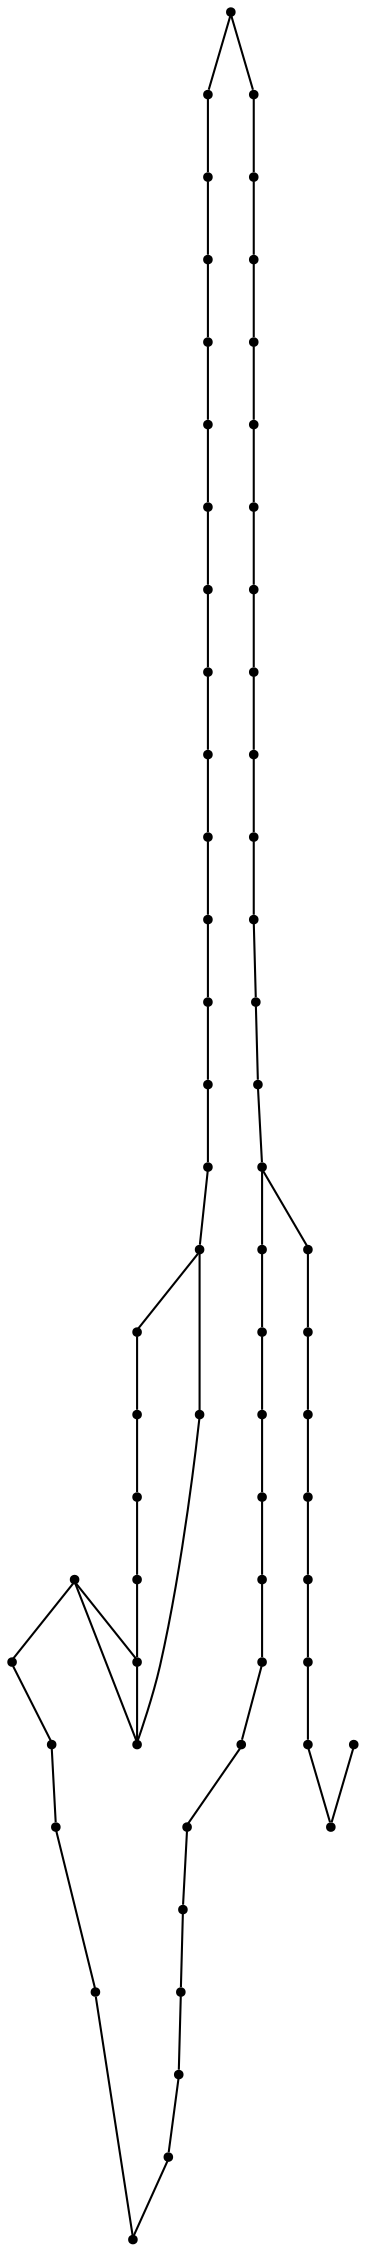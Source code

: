graph {
  node [shape=point,comment="{\"directed\":false,\"doi\":\"10.1007/11618058_3\",\"figure\":\"1 (5)\"}"]

  v0 [pos="1581.1024890988374,2193.5006439685812"]
  v1 [pos="1580.878429324128,2213.1005585193625"]
  v2 [pos="1579.0593386627907,2233.149526516596"]
  v3 [pos="1579.7365734011628,2174.755730231602"]
  v4 [pos="1575.6545648619185,2253.2371501127873"]
  v5 [pos="1576.8172465479652,2157.246396938959"]
  v6 [pos="1572.3966206395348,2141.3246134916935"]
  v7 [pos="1570.7005450581396,2272.943367560704"]
  v8 [pos="1566.5497638081395,2127.3131032784772"]
  v9 [pos="1564.2535247093024,2291.863121589024"]
  v10 [pos="1559.3691678779069,2115.4870331287375"]
  v11 [pos="1556.3968068677323,2309.595423936843"]
  v12 [pos="1550.9676417151163,2106.0797353585554"]
  v13 [pos="1551.704237827035,2323.1766362984968"]
  v14 [pos="1547.229433139535,2325.7672607898703"]
  v15 [pos="1553.5837390988372,2296.4714666207624"]
  v16 [pos="1552.5565361555232,2280.712125698725"]
  v17 [pos="1550.2436046511627,2263.750582933425"]
  v18 [pos="1548.8162291061049,2333.6141884326926"]
  v19 [pos="1546.687645348837,2245.9286987781516"]
  v20 [pos="1541.4742732558136,2099.271454413731"]
  v21 [pos="1544.6759084302325,2341.841218868891"]
  v22 [pos="1536.872351925872,2340.0349597136174"]
  v23 [pos="1541.9524391351742,2227.60797937711"]
  v24 [pos="1539.347787972384,2347.7141042550397"]
  v25 [pos="1536.1222429142442,2209.1672877470646"]
  v26 [pos="1531.0253997093023,2095.187121629714"]
  v27 [pos="1532.9100835755817,2351.1464416980734"]
  v28 [pos="1525.4660655886626,2352.0964284737897"]
  v29 [pos="1529.2938726380817,2190.9922897815695"]
  v30 [pos="1519.7784702034883,2093.896482388178"]
  v31 [pos="1521.5872274709302,2173.471448818842"]
  v32 [pos="1505.7217478197674,2362.6422862211857"]
  v33 [pos="1513.1315225290698,2156.976697842279"]
  v34 [pos="1507.8961164607558,2095.4130788644147"]
  v35 [pos="1482.9102243822674,2106.621422370274"]
  v36 [pos="1495.5489825581392,2099.688082933425"]
  v37 [pos="1485.3752952398254,2370.5224335193625"]
  v38 [pos="1464.7234511264535,2375.6006220976506"]
  v39 [pos="1461.0967478197674,2100.9537359078718"]
  v40 [pos="1444.071734193314,2377.787047624587"]
  v41 [pos="1439.4979832848837,2097.9183177153263"]
  v42 [pos="1423.7273800872092,2377.058917284011"]
  v43 [pos="1418.4430414244189,2097.596484422683"]
  v44 [pos="1403.994476744186,2373.445413510004"]
  v45 [pos="1398.243386627907,2100.0048299630475"]
  v46 [pos="1385.1701489825582,2367.0380890369406"]
  v47 [pos="1379.198273982558,2105.116269985834"]
  v48 [pos="1367.537754360465,2357.9808215300236"]
  v49 [pos="1361.5876589752907,2112.8423035144797"]
  v50 [pos="1351.3670103561046,2346.4714666207624"]
  v51 [pos="1345.6742959665696,2123.039116462071"]
  v52 [pos="1336.9038835392441,2332.7547689278913"]
  v53 [pos="1331.6842160247093,2135.5182627836857"]
  v54 [pos="1324.376503452035,2317.1204229195905"]
  v55 [pos="1319.821543422965,2150.0422775745383"]
  v56 [pos="1313.977707122093,2299.8891810576115"]
  v57 [pos="1310.2552053052325,2166.3256307442975"]
  v58 [pos="1305.876199127907,2281.4204514026633"]
  v59 [pos="1303.1174055232557,2184.0538005034123"]
  v60 [pos="1300.2001453488372,2262.0881378650656"]
  v61 [pos="1298.504069767442,2202.874563137689"]
  v62 [pos="1297.0454396802324,2242.2870616118107"]
  v63 [pos="1296.4745276162791,2222.416239976882"]

  v0 -- v1 [id="-1",pos="1581.1024890988374,2193.5006439685812 1580.878429324128,2213.1005585193625 1580.878429324128,2213.1005585193625 1580.878429324128,2213.1005585193625"]
  v63 -- v61 [id="-3",pos="1296.4745276162791,2222.416239976882 1298.504069767442,2202.874563137689 1298.504069767442,2202.874563137689 1298.504069767442,2202.874563137689"]
  v62 -- v63 [id="-4",pos="1297.0454396802324,2242.2870616118107 1296.4745276162791,2222.416239976882 1296.4745276162791,2222.416239976882 1296.4745276162791,2222.416239976882"]
  v62 -- v60 [id="-9",pos="1297.0454396802324,2242.2870616118107 1300.2001453488372,2262.0881378650656 1300.2001453488372,2262.0881378650656 1300.2001453488372,2262.0881378650656"]
  v61 -- v59 [id="-11",pos="1298.504069767442,2202.874563137689 1303.1174055232557,2184.0538005034123 1303.1174055232557,2184.0538005034123 1303.1174055232557,2184.0538005034123"]
  v60 -- v58 [id="-17",pos="1300.2001453488372,2262.0881378650656 1305.876199127907,2281.4204514026633 1305.876199127907,2281.4204514026633 1305.876199127907,2281.4204514026633"]
  v59 -- v57 [id="-20",pos="1303.1174055232557,2184.0538005034123 1310.2552053052325,2166.3256307442975 1310.2552053052325,2166.3256307442975 1310.2552053052325,2166.3256307442975"]
  v58 -- v56 [id="-25",pos="1305.876199127907,2281.4204514026633 1313.977707122093,2299.8891810576115 1313.977707122093,2299.8891810576115 1313.977707122093,2299.8891810576115"]
  v57 -- v55 [id="-28",pos="1310.2552053052325,2166.3256307442975 1319.821543422965,2150.0422775745383 1319.821543422965,2150.0422775745383 1319.821543422965,2150.0422775745383"]
  v56 -- v54 [id="-33",pos="1313.977707122093,2299.8891810576115 1324.376503452035,2317.1204229195905 1324.376503452035,2317.1204229195905 1324.376503452035,2317.1204229195905"]
  v55 -- v53 [id="-36",pos="1319.821543422965,2150.0422775745383 1331.6842160247093,2135.5182627836857 1331.6842160247093,2135.5182627836857 1331.6842160247093,2135.5182627836857"]
  v54 -- v52 [id="-41",pos="1324.376503452035,2317.1204229195905 1336.9038835392441,2332.7547689278913 1336.9038835392441,2332.7547689278913 1336.9038835392441,2332.7547689278913"]
  v53 -- v51 [id="-44",pos="1331.6842160247093,2135.5182627836857 1345.6742959665696,2123.039116462071 1345.6742959665696,2123.039116462071 1345.6742959665696,2123.039116462071"]
  v52 -- v50 [id="-49",pos="1336.9038835392441,2332.7547689278913 1351.3670103561046,2346.4714666207624 1351.3670103561046,2346.4714666207624 1351.3670103561046,2346.4714666207624"]
  v51 -- v49 [id="-52",pos="1345.6742959665696,2123.039116462071 1361.5876589752907,2112.8423035144797 1361.5876589752907,2112.8423035144797 1361.5876589752907,2112.8423035144797"]
  v50 -- v48 [id="-57",pos="1351.3670103561046,2346.4714666207624 1367.537754360465,2357.9808215300236 1367.537754360465,2357.9808215300236 1367.537754360465,2357.9808215300236"]
  v49 -- v47 [id="-60",pos="1361.5876589752907,2112.8423035144797 1379.198273982558,2105.116269985834 1379.198273982558,2105.116269985834 1379.198273982558,2105.116269985834"]
  v48 -- v46 [id="-65",pos="1367.537754360465,2357.9808215300236 1385.1701489825582,2367.0380890369406 1385.1701489825582,2367.0380890369406 1385.1701489825582,2367.0380890369406"]
  v47 -- v45 [id="-68",pos="1379.198273982558,2105.116269985834 1398.243386627907,2100.0048299630475 1398.243386627907,2100.0048299630475 1398.243386627907,2100.0048299630475"]
  v46 -- v44 [id="-73",pos="1385.1701489825582,2367.0380890369406 1403.994476744186,2373.445413510004 1403.994476744186,2373.445413510004 1403.994476744186,2373.445413510004"]
  v45 -- v43 [id="-76",pos="1398.243386627907,2100.0048299630475 1418.4430414244189,2097.596484422683 1418.4430414244189,2097.596484422683 1418.4430414244189,2097.596484422683"]
  v44 -- v42 [id="-81",pos="1403.994476744186,2373.445413510004 1423.7273800872092,2377.058917284011 1423.7273800872092,2377.058917284011 1423.7273800872092,2377.058917284011"]
  v43 -- v41 [id="-85",pos="1418.4430414244189,2097.596484422683 1439.4979832848837,2097.9183177153263 1439.4979832848837,2097.9183177153263 1439.4979832848837,2097.9183177153263"]
  v42 -- v40 [id="-89",pos="1423.7273800872092,2377.058917284011 1444.071734193314,2377.787047624587 1444.071734193314,2377.787047624587 1444.071734193314,2377.787047624587"]
  v41 -- v39 [id="-93",pos="1439.4979832848837,2097.9183177153263 1461.0967478197674,2100.9537359078718 1461.0967478197674,2100.9537359078718 1461.0967478197674,2100.9537359078718"]
  v40 -- v38 [id="-96",pos="1444.071734193314,2377.787047624587 1464.7234511264535,2375.6006220976506 1464.7234511264535,2375.6006220976506 1464.7234511264535,2375.6006220976506"]
  v39 -- v35 [id="-103",pos="1461.0967478197674,2100.9537359078718 1482.9102243822674,2106.621422370274 1482.9102243822674,2106.621422370274 1482.9102243822674,2106.621422370274"]
  v38 -- v37 [id="-104",pos="1464.7234511264535,2375.6006220976506 1485.3752952398254,2370.5224335193625 1485.3752952398254,2370.5224335193625 1485.3752952398254,2370.5224335193625"]
  v35 -- v33 [id="-111",pos="1482.9102243822674,2106.621422370274 1513.1315225290698,2156.976697842279 1513.1315225290698,2156.976697842279 1513.1315225290698,2156.976697842279"]
  v35 -- v36 [id="-112",pos="1482.9102243822674,2106.621422370274 1495.5489825581392,2099.688082933425 1495.5489825581392,2099.688082933425 1495.5489825581392,2099.688082933425"]
  v37 -- v32 [id="-114",pos="1485.3752952398254,2370.5224335193625 1505.7217478197674,2362.6422862211857 1505.7217478197674,2362.6422862211857 1505.7217478197674,2362.6422862211857"]
  v36 -- v34 [id="-118",pos="1495.5489825581392,2099.688082933425 1507.8961164607558,2095.4130788644147 1507.8961164607558,2095.4130788644147 1507.8961164607558,2095.4130788644147"]
  v32 -- v28 [id="-124",pos="1505.7217478197674,2362.6422862211857 1525.4660655886626,2352.0964284737897 1525.4660655886626,2352.0964284737897 1525.4660655886626,2352.0964284737897"]
  v34 -- v30 [id="-126",pos="1507.8961164607558,2095.4130788644147 1519.7784702034883,2093.896482388178 1519.7784702034883,2093.896482388178 1519.7784702034883,2093.896482388178"]
  v33 -- v31 [id="-131",pos="1513.1315225290698,2156.976697842279 1521.5872274709302,2173.471448818842 1521.5872274709302,2173.471448818842 1521.5872274709302,2173.471448818842"]
  v30 -- v26 [id="-137",pos="1519.7784702034883,2093.896482388178 1531.0253997093023,2095.187121629714 1531.0253997093023,2095.187121629714 1531.0253997093023,2095.187121629714"]
  v31 -- v29 [id="-139",pos="1521.5872274709302,2173.471448818842 1529.2938726380817,2190.9922897815695 1529.2938726380817,2190.9922897815695 1529.2938726380817,2190.9922897815695"]
  v28 -- v22 [id="-142",pos="1525.4660655886626,2352.0964284737897 1536.872351925872,2340.0349597136174 1536.872351925872,2340.0349597136174 1536.872351925872,2340.0349597136174"]
  v28 -- v27 [id="-144",pos="1525.4660655886626,2352.0964284737897 1532.9100835755817,2351.1464416980734 1532.9100835755817,2351.1464416980734 1532.9100835755817,2351.1464416980734"]
  v29 -- v25 [id="-151",pos="1529.2938726380817,2190.9922897815695 1536.1222429142442,2209.1672877470646 1536.1222429142442,2209.1672877470646 1536.1222429142442,2209.1672877470646"]
  v26 -- v20 [id="-155",pos="1531.0253997093023,2095.187121629714 1541.4742732558136,2099.271454413731 1541.4742732558136,2099.271454413731 1541.4742732558136,2099.271454413731"]
  v27 -- v24 [id="-156",pos="1532.9100835755817,2351.1464416980734 1539.347787972384,2347.7141042550397 1539.347787972384,2347.7141042550397 1539.347787972384,2347.7141042550397"]
  v25 -- v23 [id="-163",pos="1536.1222429142442,2209.1672877470646 1541.9524391351742,2227.60797937711 1541.9524391351742,2227.60797937711 1541.9524391351742,2227.60797937711"]
  v22 -- v14 [id="-165",pos="1536.872351925872,2340.0349597136174 1547.229433139535,2325.7672607898703 1547.229433139535,2325.7672607898703 1547.229433139535,2325.7672607898703"]
  v24 -- v21 [id="-170",pos="1539.347787972384,2347.7141042550397 1544.6759084302325,2341.841218868891 1544.6759084302325,2341.841218868891 1544.6759084302325,2341.841218868891"]
  v23 -- v19 [id="-175",pos="1541.9524391351742,2227.60797937711 1546.687645348837,2245.9286987781516 1546.687645348837,2245.9286987781516 1546.687645348837,2245.9286987781516"]
  v20 -- v12 [id="-178",pos="1541.4742732558136,2099.271454413731 1550.9676417151163,2106.0797353585554 1550.9676417151163,2106.0797353585554 1550.9676417151163,2106.0797353585554"]
  v21 -- v18 [id="-180",pos="1544.6759084302325,2341.841218868891 1548.8162291061049,2333.6141884326926 1548.8162291061049,2333.6141884326926 1548.8162291061049,2333.6141884326926"]
  v19 -- v17 [id="-187",pos="1546.687645348837,2245.9286987781516 1550.2436046511627,2263.750582933425 1550.2436046511627,2263.750582933425 1550.2436046511627,2263.750582933425"]
  v14 -- v11 [id="-189",pos="1547.229433139535,2325.7672607898703 1556.3968068677323,2309.595423936843 1556.3968068677323,2309.595423936843 1556.3968068677323,2309.595423936843"]
  v18 -- v13 [id="-192",pos="1548.8162291061049,2333.6141884326926 1551.704237827035,2323.1766362984968 1551.704237827035,2323.1766362984968 1551.704237827035,2323.1766362984968"]
  v17 -- v16 [id="-200",pos="1550.2436046511627,2263.750582933425 1552.5565361555232,2280.712125698725 1552.5565361555232,2280.712125698725 1552.5565361555232,2280.712125698725"]
  v12 -- v10 [id="-205",pos="1550.9676417151163,2106.0797353585554 1559.3691678779069,2115.4870331287375 1559.3691678779069,2115.4870331287375 1559.3691678779069,2115.4870331287375"]
  v15 -- v16 [id="-209",pos="1553.5837390988372,2296.4714666207624 1552.5565361555232,2280.712125698725 1552.5565361555232,2280.712125698725 1552.5565361555232,2280.712125698725"]
  v11 -- v13 [id="-215",pos="1556.3968068677323,2309.595423936843 1551.704237827035,2323.1766362984968 1551.704237827035,2323.1766362984968 1551.704237827035,2323.1766362984968"]
  v13 -- v14 [id="-216",pos="1551.704237827035,2323.1766362984968 1547.229433139535,2325.7672607898703 1547.229433139535,2325.7672607898703 1547.229433139535,2325.7672607898703"]
  v11 -- v9 [id="-217",pos="1556.3968068677323,2309.595423936843 1564.2535247093024,2291.863121589024 1564.2535247093024,2291.863121589024 1564.2535247093024,2291.863121589024"]
  v10 -- v8 [id="-222",pos="1559.3691678779069,2115.4870331287375 1566.5497638081395,2127.3131032784772 1566.5497638081395,2127.3131032784772 1566.5497638081395,2127.3131032784772"]
  v9 -- v7 [id="-225",pos="1564.2535247093024,2291.863121589024 1570.7005450581396,2272.943367560704 1570.7005450581396,2272.943367560704 1570.7005450581396,2272.943367560704"]
  v8 -- v6 [id="-230",pos="1566.5497638081395,2127.3131032784772 1572.3966206395348,2141.3246134916935 1572.3966206395348,2141.3246134916935 1572.3966206395348,2141.3246134916935"]
  v7 -- v4 [id="-233",pos="1570.7005450581396,2272.943367560704 1575.6545648619185,2253.2371501127873 1575.6545648619185,2253.2371501127873 1575.6545648619185,2253.2371501127873"]
  v6 -- v5 [id="-238",pos="1572.3966206395348,2141.3246134916935 1576.8172465479652,2157.246396938959 1576.8172465479652,2157.246396938959 1576.8172465479652,2157.246396938959"]
  v4 -- v2 [id="-241",pos="1575.6545648619185,2253.2371501127873 1579.0593386627907,2233.149526516596 1579.0593386627907,2233.149526516596 1579.0593386627907,2233.149526516596"]
  v5 -- v3 [id="-246",pos="1576.8172465479652,2157.246396938959 1579.7365734011628,2174.755730231602 1579.7365734011628,2174.755730231602 1579.7365734011628,2174.755730231602"]
  v2 -- v1 [id="-248",pos="1579.0593386627907,2233.149526516596 1580.878429324128,2213.1005585193625 1580.878429324128,2213.1005585193625 1580.878429324128,2213.1005585193625"]
  v3 -- v0 [id="-254",pos="1579.7365734011628,2174.755730231602 1581.1024890988374,2193.5006439685812 1581.1024890988374,2193.5006439685812 1581.1024890988374,2193.5006439685812"]
}